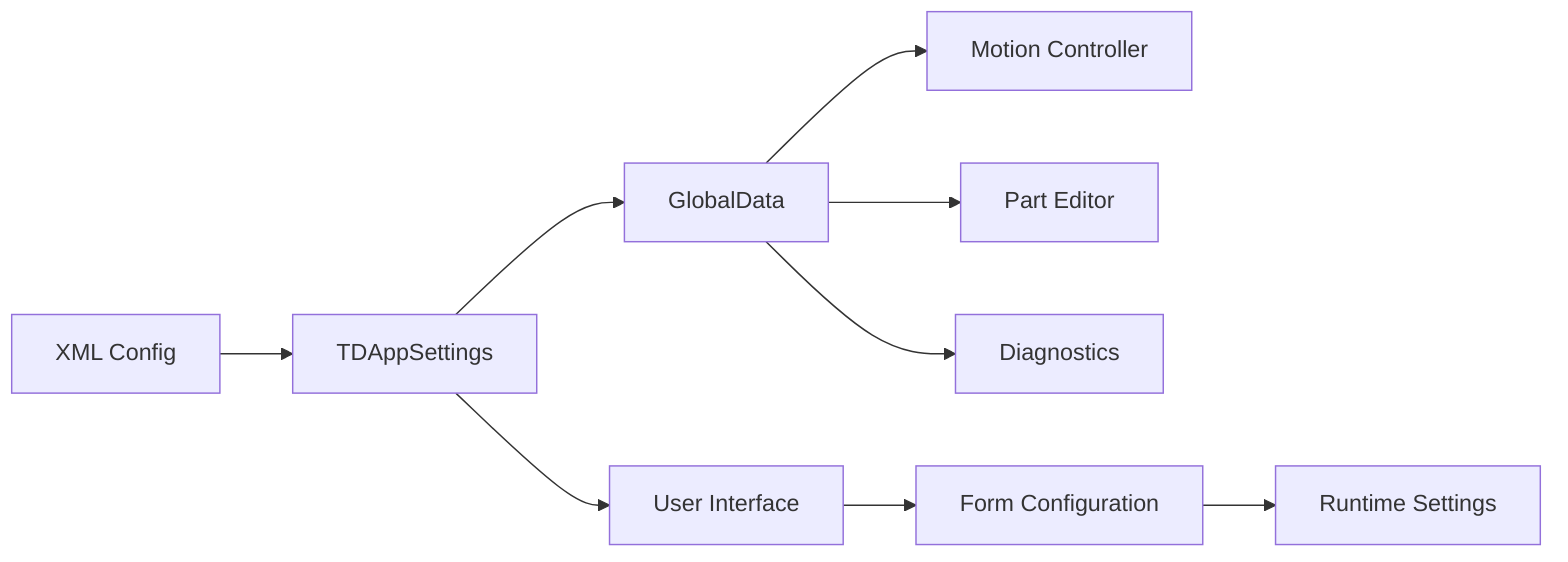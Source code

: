 graph LR
    A[XML Config] --> B[TDAppSettings]
    B --> C[GlobalData]
    C --> D[Motion Controller]
    C --> E[Part Editor]
    C --> F[Diagnostics]
    B --> G[User Interface]
    G --> H[Form Configuration]
    H --> I[Runtime Settings]